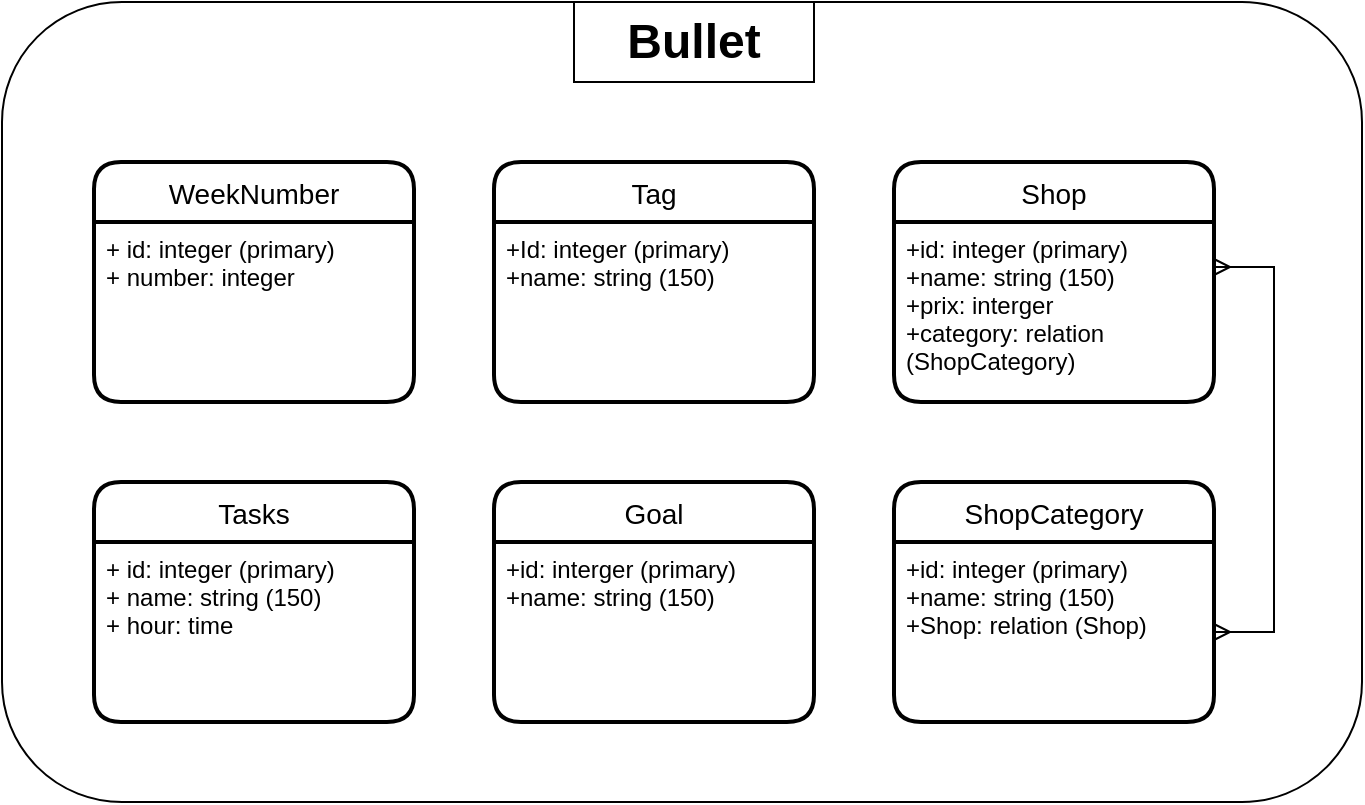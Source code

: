 <mxfile version="17.4.6" type="github">
  <diagram id="K7s5yRI_JIs_xeHj7AVZ" name="Page-1">
    <mxGraphModel dx="711" dy="396" grid="1" gridSize="10" guides="1" tooltips="1" connect="1" arrows="1" fold="1" page="1" pageScale="1" pageWidth="827" pageHeight="1169" math="0" shadow="0">
      <root>
        <mxCell id="0" />
        <mxCell id="1" parent="0" />
        <mxCell id="ztY8bnJ2D6Ds6l6yq403-16" value="WeekNumber" style="swimlane;childLayout=stackLayout;horizontal=1;startSize=30;horizontalStack=0;rounded=1;fontSize=14;fontStyle=0;strokeWidth=2;resizeParent=0;resizeLast=1;shadow=0;dashed=0;align=center;" vertex="1" parent="1">
          <mxGeometry x="120" y="200" width="160" height="120" as="geometry" />
        </mxCell>
        <mxCell id="ztY8bnJ2D6Ds6l6yq403-17" value="+ id: integer (primary)&#xa;+ number: integer" style="align=left;strokeColor=none;fillColor=none;spacingLeft=4;fontSize=12;verticalAlign=top;resizable=0;rotatable=0;part=1;" vertex="1" parent="ztY8bnJ2D6Ds6l6yq403-16">
          <mxGeometry y="30" width="160" height="90" as="geometry" />
        </mxCell>
        <mxCell id="ztY8bnJ2D6Ds6l6yq403-19" value="" style="rounded=1;whiteSpace=wrap;html=1;fillColor=none;" vertex="1" parent="1">
          <mxGeometry x="74" y="120" width="680" height="400" as="geometry" />
        </mxCell>
        <mxCell id="ztY8bnJ2D6Ds6l6yq403-23" value="Tasks" style="swimlane;childLayout=stackLayout;horizontal=1;startSize=30;horizontalStack=0;rounded=1;fontSize=14;fontStyle=0;strokeWidth=2;resizeParent=0;resizeLast=1;shadow=0;dashed=0;align=center;fillColor=none;" vertex="1" parent="1">
          <mxGeometry x="120" y="360" width="160" height="120" as="geometry" />
        </mxCell>
        <mxCell id="ztY8bnJ2D6Ds6l6yq403-24" value="+ id: integer (primary)&#xa;+ name: string (150)&#xa;+ hour: time" style="align=left;strokeColor=none;fillColor=none;spacingLeft=4;fontSize=12;verticalAlign=top;resizable=0;rotatable=0;part=1;" vertex="1" parent="ztY8bnJ2D6Ds6l6yq403-23">
          <mxGeometry y="30" width="160" height="90" as="geometry" />
        </mxCell>
        <mxCell id="ztY8bnJ2D6Ds6l6yq403-25" value="Tag" style="swimlane;childLayout=stackLayout;horizontal=1;startSize=30;horizontalStack=0;rounded=1;fontSize=14;fontStyle=0;strokeWidth=2;resizeParent=0;resizeLast=1;shadow=0;dashed=0;align=center;fillColor=none;" vertex="1" parent="1">
          <mxGeometry x="320" y="200" width="160" height="120" as="geometry" />
        </mxCell>
        <mxCell id="ztY8bnJ2D6Ds6l6yq403-26" value="+Id: integer (primary)&#xa;+name: string (150)" style="align=left;strokeColor=none;fillColor=none;spacingLeft=4;fontSize=12;verticalAlign=top;resizable=0;rotatable=0;part=1;" vertex="1" parent="ztY8bnJ2D6Ds6l6yq403-25">
          <mxGeometry y="30" width="160" height="90" as="geometry" />
        </mxCell>
        <mxCell id="ztY8bnJ2D6Ds6l6yq403-28" value="Goal" style="swimlane;childLayout=stackLayout;horizontal=1;startSize=30;horizontalStack=0;rounded=1;fontSize=14;fontStyle=0;strokeWidth=2;resizeParent=0;resizeLast=1;shadow=0;dashed=0;align=center;fillColor=none;" vertex="1" parent="1">
          <mxGeometry x="320" y="360" width="160" height="120" as="geometry" />
        </mxCell>
        <mxCell id="ztY8bnJ2D6Ds6l6yq403-29" value="+id: interger (primary)&#xa;+name: string (150)" style="align=left;strokeColor=none;fillColor=none;spacingLeft=4;fontSize=12;verticalAlign=top;resizable=0;rotatable=0;part=1;" vertex="1" parent="ztY8bnJ2D6Ds6l6yq403-28">
          <mxGeometry y="30" width="160" height="90" as="geometry" />
        </mxCell>
        <mxCell id="ztY8bnJ2D6Ds6l6yq403-31" value="Shop" style="swimlane;childLayout=stackLayout;horizontal=1;startSize=30;horizontalStack=0;rounded=1;fontSize=14;fontStyle=0;strokeWidth=2;resizeParent=0;resizeLast=1;shadow=0;dashed=0;align=center;fillColor=none;" vertex="1" parent="1">
          <mxGeometry x="520" y="200" width="160" height="120" as="geometry" />
        </mxCell>
        <mxCell id="ztY8bnJ2D6Ds6l6yq403-32" value="+id: integer (primary)&#xa;+name: string (150)&#xa;+prix: interger&#xa;+category: relation&#xa;(ShopCategory)&#xa;" style="align=left;strokeColor=none;fillColor=none;spacingLeft=4;fontSize=12;verticalAlign=top;resizable=0;rotatable=0;part=1;" vertex="1" parent="ztY8bnJ2D6Ds6l6yq403-31">
          <mxGeometry y="30" width="160" height="90" as="geometry" />
        </mxCell>
        <mxCell id="ztY8bnJ2D6Ds6l6yq403-34" value="ShopCategory" style="swimlane;childLayout=stackLayout;horizontal=1;startSize=30;horizontalStack=0;rounded=1;fontSize=14;fontStyle=0;strokeWidth=2;resizeParent=0;resizeLast=1;shadow=0;dashed=0;align=center;fillColor=none;" vertex="1" parent="1">
          <mxGeometry x="520" y="360" width="160" height="120" as="geometry" />
        </mxCell>
        <mxCell id="ztY8bnJ2D6Ds6l6yq403-35" value="+id: integer (primary)&#xa;+name: string (150)&#xa;+Shop: relation (Shop)" style="align=left;strokeColor=none;fillColor=none;spacingLeft=4;fontSize=12;verticalAlign=top;resizable=0;rotatable=0;part=1;" vertex="1" parent="ztY8bnJ2D6Ds6l6yq403-34">
          <mxGeometry y="30" width="160" height="90" as="geometry" />
        </mxCell>
        <mxCell id="ztY8bnJ2D6Ds6l6yq403-39" value="&lt;font size=&quot;1&quot;&gt;&lt;b style=&quot;font-size: 24px&quot;&gt;Bullet&lt;/b&gt;&lt;/font&gt;" style="whiteSpace=wrap;html=1;align=center;fillColor=none;" vertex="1" parent="1">
          <mxGeometry x="360" y="120" width="120" height="40" as="geometry" />
        </mxCell>
        <mxCell id="ztY8bnJ2D6Ds6l6yq403-40" value="" style="edgeStyle=entityRelationEdgeStyle;fontSize=12;html=1;endArrow=ERmany;startArrow=ERmany;rounded=0;entryX=1;entryY=0.25;entryDx=0;entryDy=0;" edge="1" parent="1" source="ztY8bnJ2D6Ds6l6yq403-35" target="ztY8bnJ2D6Ds6l6yq403-32">
          <mxGeometry width="100" height="100" relative="1" as="geometry">
            <mxPoint x="640" y="420" as="sourcePoint" />
            <mxPoint x="740" y="320" as="targetPoint" />
          </mxGeometry>
        </mxCell>
      </root>
    </mxGraphModel>
  </diagram>
</mxfile>

